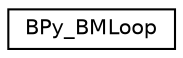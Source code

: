 digraph G
{
  edge [fontname="Helvetica",fontsize="10",labelfontname="Helvetica",labelfontsize="10"];
  node [fontname="Helvetica",fontsize="10",shape=record];
  rankdir=LR;
  Node1 [label="BPy_BMLoop",height=0.2,width=0.4,color="black", fillcolor="white", style="filled",URL="$de/d94/structBPy__BMLoop.html"];
}
